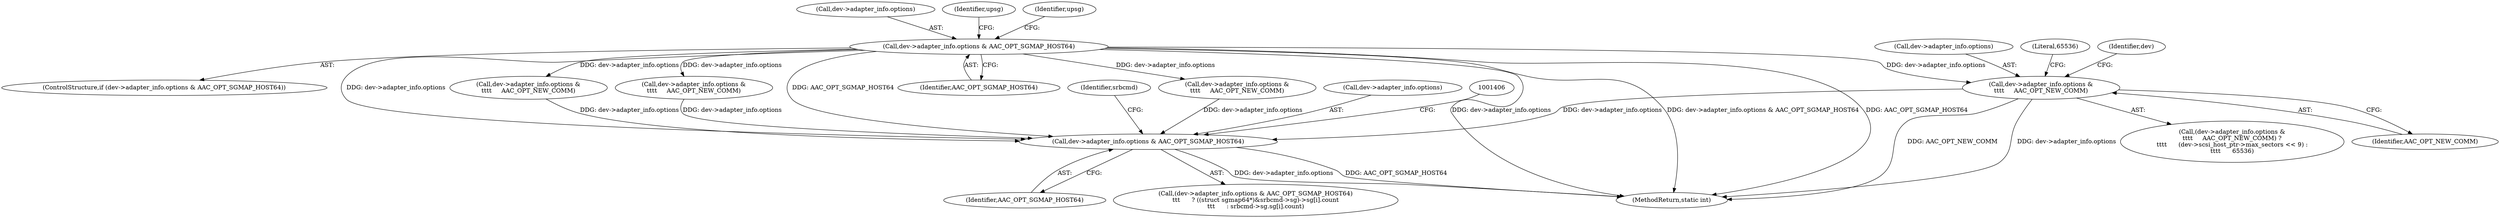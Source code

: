 digraph "0_linux_b4789b8e6be3151a955ade74872822f30e8cd914@pointer" {
"1000762" [label="(Call,dev->adapter_info.options &\n\t\t\t\t     AAC_OPT_NEW_COMM)"];
"1000464" [label="(Call,dev->adapter_info.options & AAC_OPT_SGMAP_HOST64)"];
"1001395" [label="(Call,dev->adapter_info.options & AAC_OPT_SGMAP_HOST64)"];
"1000761" [label="(Call,(dev->adapter_info.options &\n\t\t\t\t     AAC_OPT_NEW_COMM) ?\n\t\t\t\t      (dev->scsi_host_ptr->max_sectors << 9) :\n\t\t\t\t      65536)"];
"1001394" [label="(Call,(dev->adapter_info.options & AAC_OPT_SGMAP_HOST64)\n\t\t\t      ? ((struct sgmap64*)&srbcmd->sg)->sg[i].count\n\t\t\t      : srbcmd->sg.sg[i].count)"];
"1000470" [label="(Identifier,AAC_OPT_SGMAP_HOST64)"];
"1000763" [label="(Call,dev->adapter_info.options)"];
"1001004" [label="(Call,dev->adapter_info.options &\n\t\t\t\t     AAC_OPT_NEW_COMM)"];
"1000522" [label="(Call,dev->adapter_info.options &\n\t\t\t\t     AAC_OPT_NEW_COMM)"];
"1000768" [label="(Identifier,AAC_OPT_NEW_COMM)"];
"1000465" [label="(Call,dev->adapter_info.options)"];
"1000474" [label="(Identifier,upsg)"];
"1001395" [label="(Call,dev->adapter_info.options & AAC_OPT_SGMAP_HOST64)"];
"1001396" [label="(Call,dev->adapter_info.options)"];
"1001418" [label="(Identifier,srbcmd)"];
"1000463" [label="(ControlStructure,if (dev->adapter_info.options & AAC_OPT_SGMAP_HOST64))"];
"1000776" [label="(Literal,65536)"];
"1000772" [label="(Identifier,dev)"];
"1001485" [label="(MethodReturn,static int)"];
"1000464" [label="(Call,dev->adapter_info.options & AAC_OPT_SGMAP_HOST64)"];
"1001192" [label="(Call,dev->adapter_info.options &\n\t\t\t\t     AAC_OPT_NEW_COMM)"];
"1000762" [label="(Call,dev->adapter_info.options &\n\t\t\t\t     AAC_OPT_NEW_COMM)"];
"1000957" [label="(Identifier,upsg)"];
"1001401" [label="(Identifier,AAC_OPT_SGMAP_HOST64)"];
"1000762" -> "1000761"  [label="AST: "];
"1000762" -> "1000768"  [label="CFG: "];
"1000763" -> "1000762"  [label="AST: "];
"1000768" -> "1000762"  [label="AST: "];
"1000772" -> "1000762"  [label="CFG: "];
"1000776" -> "1000762"  [label="CFG: "];
"1000762" -> "1001485"  [label="DDG: dev->adapter_info.options"];
"1000762" -> "1001485"  [label="DDG: AAC_OPT_NEW_COMM"];
"1000464" -> "1000762"  [label="DDG: dev->adapter_info.options"];
"1000762" -> "1001395"  [label="DDG: dev->adapter_info.options"];
"1000464" -> "1000463"  [label="AST: "];
"1000464" -> "1000470"  [label="CFG: "];
"1000465" -> "1000464"  [label="AST: "];
"1000470" -> "1000464"  [label="AST: "];
"1000474" -> "1000464"  [label="CFG: "];
"1000957" -> "1000464"  [label="CFG: "];
"1000464" -> "1001485"  [label="DDG: dev->adapter_info.options"];
"1000464" -> "1001485"  [label="DDG: dev->adapter_info.options & AAC_OPT_SGMAP_HOST64"];
"1000464" -> "1001485"  [label="DDG: AAC_OPT_SGMAP_HOST64"];
"1000464" -> "1000522"  [label="DDG: dev->adapter_info.options"];
"1000464" -> "1001004"  [label="DDG: dev->adapter_info.options"];
"1000464" -> "1001192"  [label="DDG: dev->adapter_info.options"];
"1000464" -> "1001395"  [label="DDG: dev->adapter_info.options"];
"1000464" -> "1001395"  [label="DDG: AAC_OPT_SGMAP_HOST64"];
"1001395" -> "1001394"  [label="AST: "];
"1001395" -> "1001401"  [label="CFG: "];
"1001396" -> "1001395"  [label="AST: "];
"1001401" -> "1001395"  [label="AST: "];
"1001406" -> "1001395"  [label="CFG: "];
"1001418" -> "1001395"  [label="CFG: "];
"1001395" -> "1001485"  [label="DDG: AAC_OPT_SGMAP_HOST64"];
"1001395" -> "1001485"  [label="DDG: dev->adapter_info.options"];
"1000522" -> "1001395"  [label="DDG: dev->adapter_info.options"];
"1001004" -> "1001395"  [label="DDG: dev->adapter_info.options"];
"1001192" -> "1001395"  [label="DDG: dev->adapter_info.options"];
}
